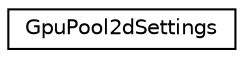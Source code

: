 digraph "Graphical Class Hierarchy"
{
 // LATEX_PDF_SIZE
  edge [fontname="Helvetica",fontsize="10",labelfontname="Helvetica",labelfontsize="10"];
  node [fontname="Helvetica",fontsize="10",shape=record];
  rankdir="LR";
  Node0 [label="GpuPool2dSettings",height=0.2,width=0.4,color="black", fillcolor="white", style="filled",URL="$classarm__compute_1_1experimental_1_1dynamic__fusion_1_1_gpu_pool2d_settings.xhtml",tooltip="Operator backend specific settings."];
}
